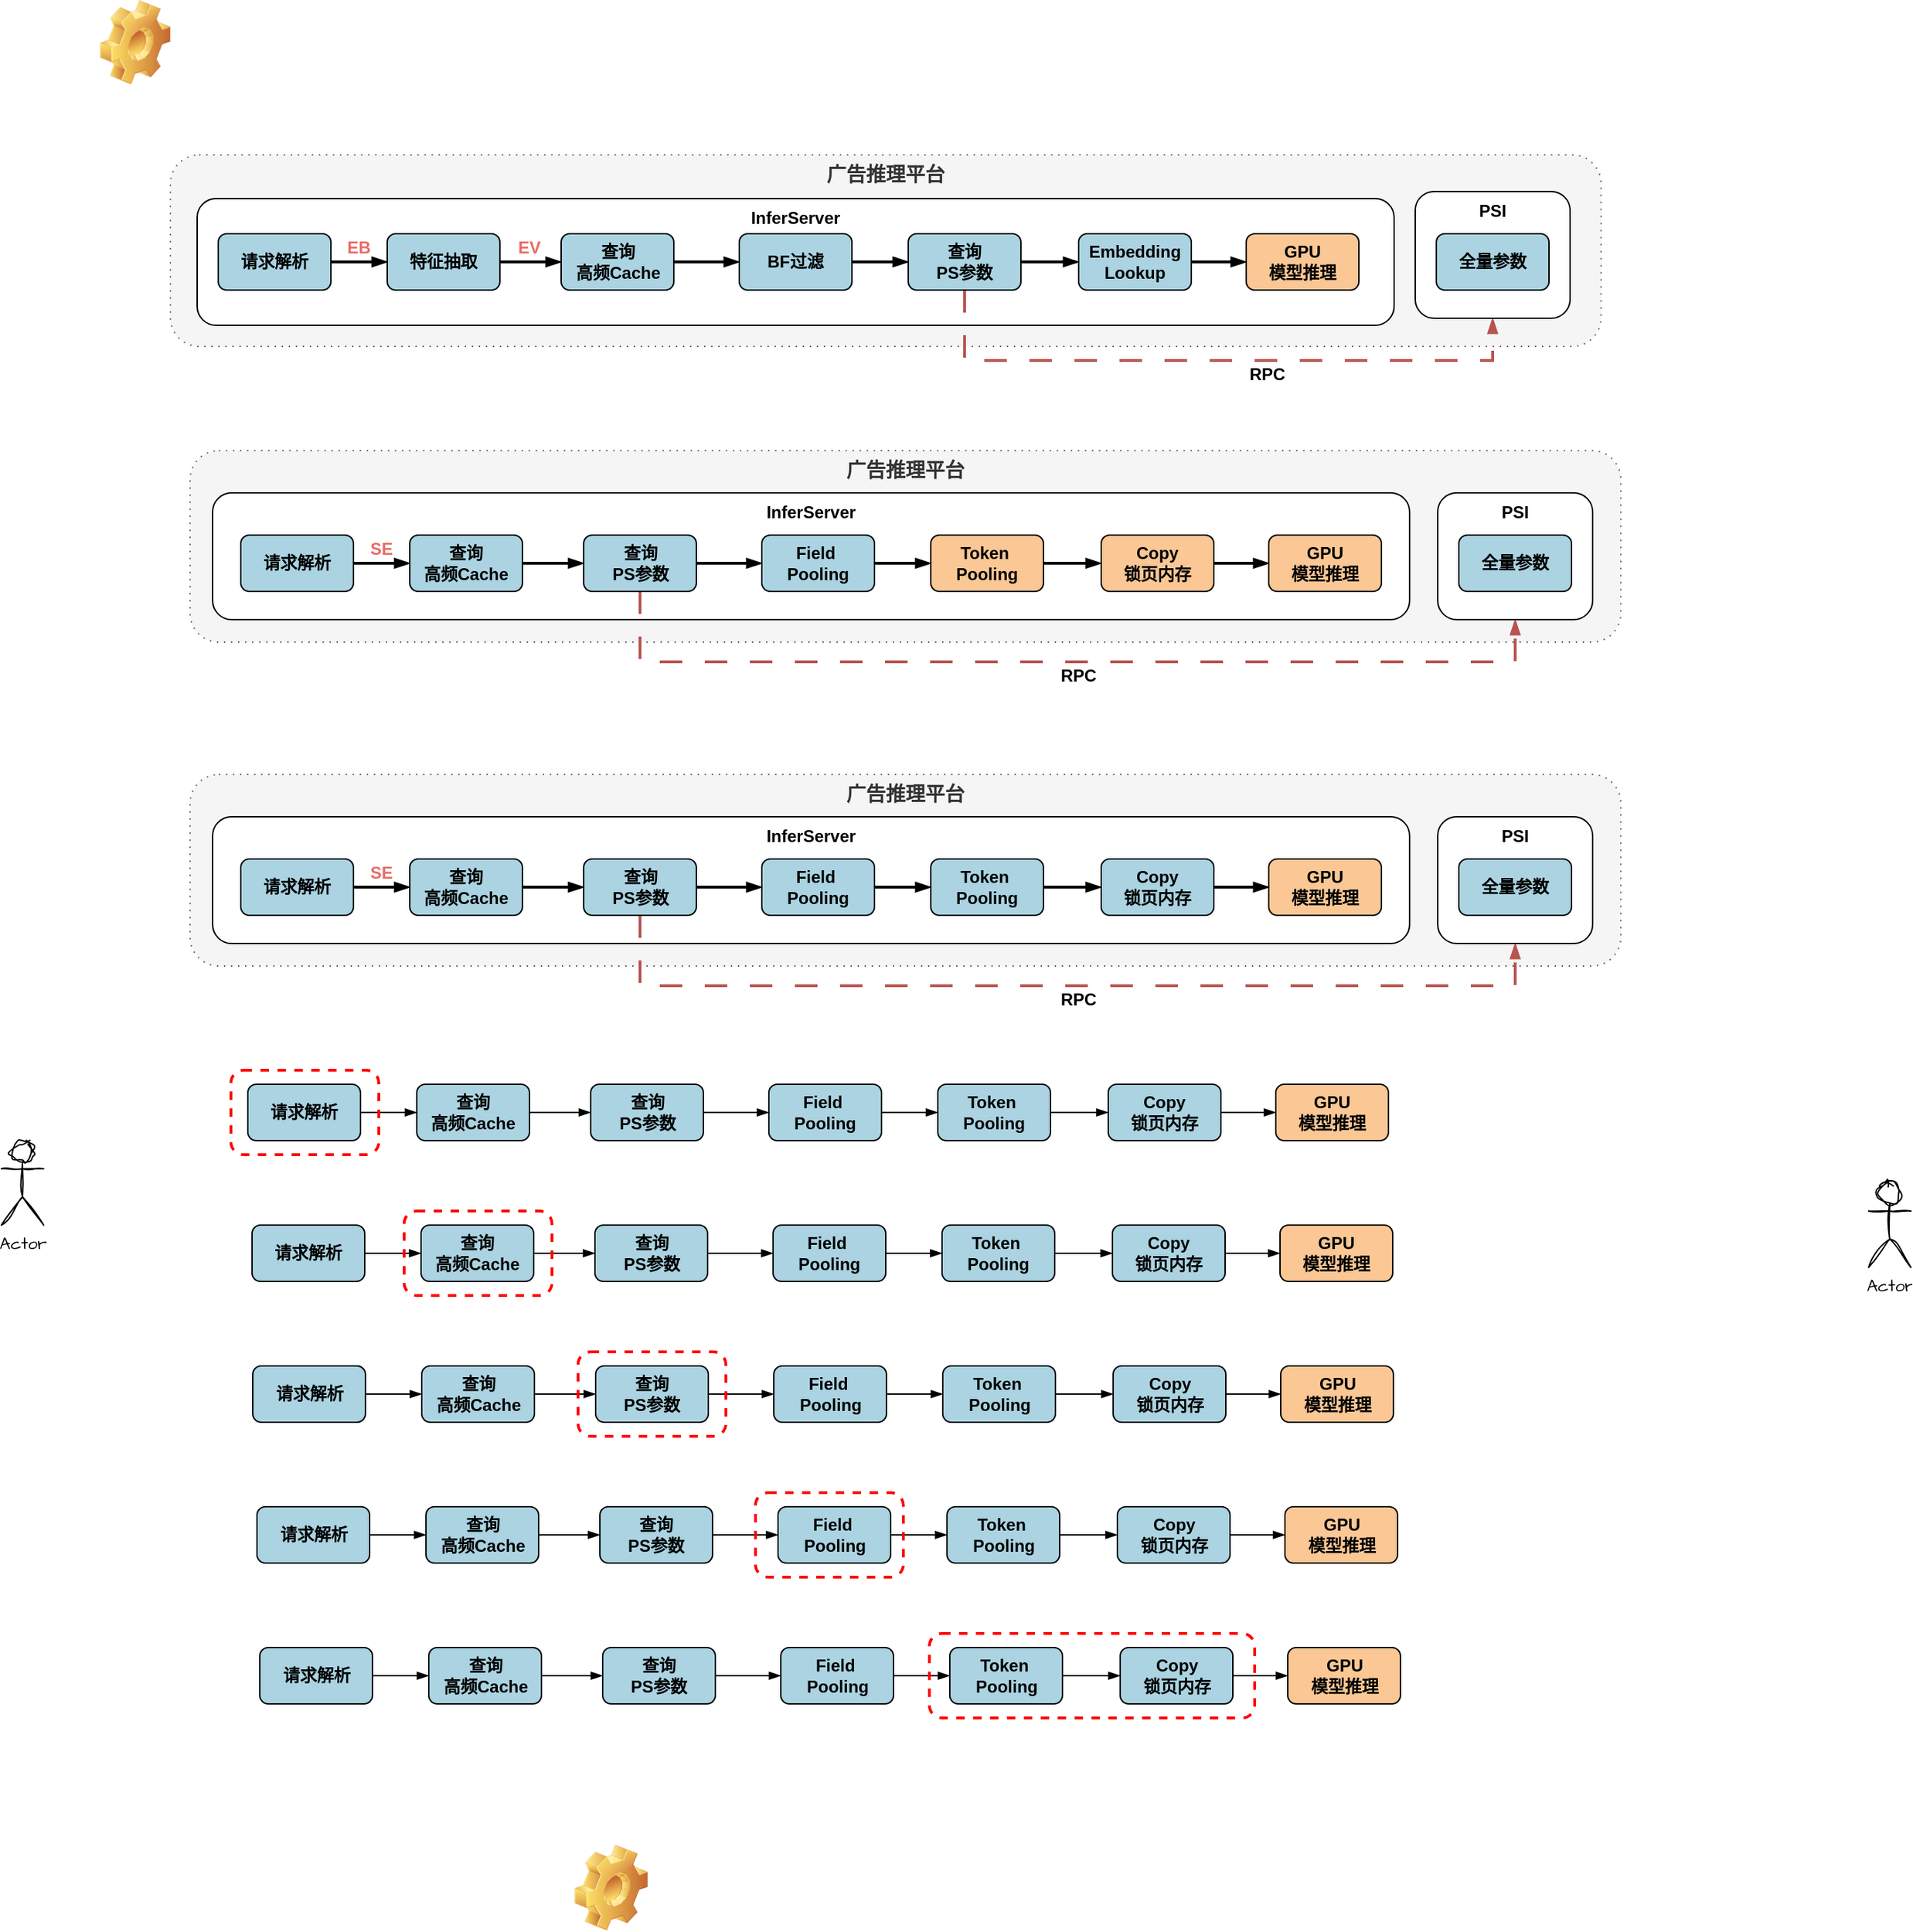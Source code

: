 <mxfile version="27.1.3">
  <diagram name="第 1 页" id="GjEhbLxv8ckOb1mPa53r">
    <mxGraphModel dx="2040" dy="1800" grid="1" gridSize="10" guides="1" tooltips="1" connect="1" arrows="1" fold="1" page="1" pageScale="1" pageWidth="827" pageHeight="1169" math="0" shadow="0">
      <root>
        <mxCell id="0" />
        <mxCell id="1" parent="0" />
        <mxCell id="kPLIuCxcIL4N2UCZBuoY-30" value="&lt;b&gt;&lt;font style=&quot;font-size: 14px;&quot;&gt;广告推理平台&lt;/font&gt;&lt;/b&gt;" style="rounded=1;whiteSpace=wrap;html=1;hachureGap=4;fontFamily=Architects Daughter;fontSource=https%3A%2F%2Ffonts.googleapis.com%2Fcss%3Ffamily%3DArchitects%2BDaughter;dashed=1;dashPattern=1 4;verticalAlign=top;fillColor=#f5f5f5;fontColor=#333333;strokeColor=#666666;" parent="1" vertex="1">
          <mxGeometry x="34" y="340" width="1016" height="136" as="geometry" />
        </mxCell>
        <mxCell id="kPLIuCxcIL4N2UCZBuoY-8" value="&lt;font face=&quot;Helvetica&quot;&gt;&lt;b style=&quot;&quot;&gt;InferServer&lt;/b&gt;&lt;/font&gt;" style="rounded=1;whiteSpace=wrap;html=1;hachureGap=4;fontFamily=Architects Daughter;fontSource=https%3A%2F%2Ffonts.googleapis.com%2Fcss%3Ffamily%3DArchitects%2BDaughter;verticalAlign=top;" parent="1" vertex="1">
          <mxGeometry x="50" y="370" width="850" height="90" as="geometry" />
        </mxCell>
        <mxCell id="kPLIuCxcIL4N2UCZBuoY-9" style="edgeStyle=orthogonalEdgeStyle;rounded=0;hachureGap=4;orthogonalLoop=1;jettySize=auto;html=1;exitX=1;exitY=0.5;exitDx=0;exitDy=0;fontFamily=Architects Daughter;fontSource=https%3A%2F%2Ffonts.googleapis.com%2Fcss%3Ffamily%3DArchitects%2BDaughter;endArrow=blockThin;endFill=1;strokeWidth=2;" parent="1" source="kPLIuCxcIL4N2UCZBuoY-1" target="kPLIuCxcIL4N2UCZBuoY-2" edge="1">
          <mxGeometry relative="1" as="geometry">
            <Array as="points">
              <mxPoint x="170" y="420" />
              <mxPoint x="170" y="420" />
            </Array>
          </mxGeometry>
        </mxCell>
        <mxCell id="kPLIuCxcIL4N2UCZBuoY-1" value="请求解析" style="rounded=1;whiteSpace=wrap;html=1;hachureGap=4;fontFamily=Helvetica;fontStyle=1;fillColor=#ABD3E1;" parent="1" vertex="1">
          <mxGeometry x="70" y="400" width="80" height="40" as="geometry" />
        </mxCell>
        <mxCell id="kPLIuCxcIL4N2UCZBuoY-10" style="edgeStyle=orthogonalEdgeStyle;rounded=0;hachureGap=4;orthogonalLoop=1;jettySize=auto;html=1;exitX=1;exitY=0.5;exitDx=0;exitDy=0;entryX=0;entryY=0.5;entryDx=0;entryDy=0;fontFamily=Architects Daughter;fontSource=https%3A%2F%2Ffonts.googleapis.com%2Fcss%3Ffamily%3DArchitects%2BDaughter;endArrow=blockThin;endFill=1;strokeWidth=2;" parent="1" source="kPLIuCxcIL4N2UCZBuoY-2" target="kPLIuCxcIL4N2UCZBuoY-3" edge="1">
          <mxGeometry relative="1" as="geometry" />
        </mxCell>
        <mxCell id="kPLIuCxcIL4N2UCZBuoY-2" value="查询&lt;div&gt;高频Cache&lt;/div&gt;" style="rounded=1;whiteSpace=wrap;html=1;hachureGap=4;fontFamily=Helvetica;fontStyle=1;fillColor=#ABD3E1;" parent="1" vertex="1">
          <mxGeometry x="190" y="400" width="80" height="40" as="geometry" />
        </mxCell>
        <mxCell id="kPLIuCxcIL4N2UCZBuoY-11" style="edgeStyle=orthogonalEdgeStyle;rounded=0;hachureGap=4;orthogonalLoop=1;jettySize=auto;html=1;exitX=1;exitY=0.5;exitDx=0;exitDy=0;fontFamily=Architects Daughter;fontSource=https%3A%2F%2Ffonts.googleapis.com%2Fcss%3Ffamily%3DArchitects%2BDaughter;endArrow=blockThin;endFill=1;strokeWidth=2;" parent="1" source="kPLIuCxcIL4N2UCZBuoY-3" target="kPLIuCxcIL4N2UCZBuoY-4" edge="1">
          <mxGeometry relative="1" as="geometry" />
        </mxCell>
        <mxCell id="kPLIuCxcIL4N2UCZBuoY-34" style="edgeStyle=orthogonalEdgeStyle;rounded=0;hachureGap=4;orthogonalLoop=1;jettySize=auto;html=1;exitX=0.5;exitY=1;exitDx=0;exitDy=0;entryX=0.5;entryY=1;entryDx=0;entryDy=0;fontFamily=Architects Daughter;fontSource=https%3A%2F%2Ffonts.googleapis.com%2Fcss%3Ffamily%3DArchitects%2BDaughter;endArrow=blockThin;endFill=1;strokeWidth=2;dashed=1;dashPattern=8 8;fillColor=#f8cecc;strokeColor=#b85450;" parent="1" source="kPLIuCxcIL4N2UCZBuoY-3" target="kPLIuCxcIL4N2UCZBuoY-29" edge="1">
          <mxGeometry relative="1" as="geometry">
            <Array as="points">
              <mxPoint x="354" y="490" />
              <mxPoint x="975" y="490" />
            </Array>
          </mxGeometry>
        </mxCell>
        <mxCell id="kPLIuCxcIL4N2UCZBuoY-3" value="查询&lt;div&gt;PS&lt;span style=&quot;background-color: transparent; color: light-dark(rgb(0, 0, 0), rgb(255, 255, 255));&quot;&gt;参数&lt;/span&gt;&lt;/div&gt;" style="rounded=1;whiteSpace=wrap;html=1;hachureGap=4;fontFamily=Helvetica;fontStyle=1;fillColor=#ABD3E1;" parent="1" vertex="1">
          <mxGeometry x="313.5" y="400" width="80" height="40" as="geometry" />
        </mxCell>
        <mxCell id="kPLIuCxcIL4N2UCZBuoY-12" style="edgeStyle=orthogonalEdgeStyle;rounded=0;hachureGap=4;orthogonalLoop=1;jettySize=auto;html=1;exitX=1;exitY=0.5;exitDx=0;exitDy=0;entryX=0;entryY=0.5;entryDx=0;entryDy=0;fontFamily=Architects Daughter;fontSource=https%3A%2F%2Ffonts.googleapis.com%2Fcss%3Ffamily%3DArchitects%2BDaughter;endArrow=blockThin;endFill=1;strokeWidth=2;" parent="1" source="kPLIuCxcIL4N2UCZBuoY-4" target="kPLIuCxcIL4N2UCZBuoY-5" edge="1">
          <mxGeometry relative="1" as="geometry" />
        </mxCell>
        <mxCell id="kPLIuCxcIL4N2UCZBuoY-4" value="Field&amp;nbsp;&lt;div&gt;Pooling&lt;/div&gt;" style="rounded=1;whiteSpace=wrap;html=1;hachureGap=4;fontFamily=Helvetica;fontStyle=1;fillColor=#ABD3E1;" parent="1" vertex="1">
          <mxGeometry x="440" y="400" width="80" height="40" as="geometry" />
        </mxCell>
        <mxCell id="kPLIuCxcIL4N2UCZBuoY-13" style="edgeStyle=orthogonalEdgeStyle;rounded=0;hachureGap=4;orthogonalLoop=1;jettySize=auto;html=1;exitX=1;exitY=0.5;exitDx=0;exitDy=0;entryX=0;entryY=0.5;entryDx=0;entryDy=0;fontFamily=Architects Daughter;fontSource=https%3A%2F%2Ffonts.googleapis.com%2Fcss%3Ffamily%3DArchitects%2BDaughter;endArrow=blockThin;endFill=1;strokeWidth=2;" parent="1" source="kPLIuCxcIL4N2UCZBuoY-5" target="kPLIuCxcIL4N2UCZBuoY-6" edge="1">
          <mxGeometry relative="1" as="geometry" />
        </mxCell>
        <mxCell id="kPLIuCxcIL4N2UCZBuoY-5" value="Token&amp;nbsp;&lt;div&gt;Pooling&lt;/div&gt;" style="rounded=1;whiteSpace=wrap;html=1;hachureGap=4;fontFamily=Helvetica;fontStyle=1;fillColor=#ABD3E1;" parent="1" vertex="1">
          <mxGeometry x="560" y="400" width="80" height="40" as="geometry" />
        </mxCell>
        <mxCell id="kPLIuCxcIL4N2UCZBuoY-14" style="edgeStyle=orthogonalEdgeStyle;rounded=0;hachureGap=4;orthogonalLoop=1;jettySize=auto;html=1;exitX=1;exitY=0.5;exitDx=0;exitDy=0;entryX=0;entryY=0.5;entryDx=0;entryDy=0;fontFamily=Architects Daughter;fontSource=https%3A%2F%2Ffonts.googleapis.com%2Fcss%3Ffamily%3DArchitects%2BDaughter;endArrow=blockThin;endFill=1;strokeWidth=2;" parent="1" source="kPLIuCxcIL4N2UCZBuoY-6" target="kPLIuCxcIL4N2UCZBuoY-7" edge="1">
          <mxGeometry relative="1" as="geometry" />
        </mxCell>
        <mxCell id="kPLIuCxcIL4N2UCZBuoY-6" value="Copy&lt;div&gt;锁页内存&lt;/div&gt;" style="rounded=1;whiteSpace=wrap;html=1;hachureGap=4;fontFamily=Helvetica;fontStyle=1;fillColor=#ABD3E1;" parent="1" vertex="1">
          <mxGeometry x="681" y="400" width="80" height="40" as="geometry" />
        </mxCell>
        <mxCell id="kPLIuCxcIL4N2UCZBuoY-7" value="GPU&lt;div&gt;模型推理&lt;/div&gt;" style="rounded=1;whiteSpace=wrap;html=1;hachureGap=4;fontFamily=Helvetica;fontStyle=1;fillColor=#FAC795;" parent="1" vertex="1">
          <mxGeometry x="800" y="400" width="80" height="40" as="geometry" />
        </mxCell>
        <mxCell id="kPLIuCxcIL4N2UCZBuoY-16" style="edgeStyle=orthogonalEdgeStyle;rounded=0;hachureGap=4;orthogonalLoop=1;jettySize=auto;html=1;exitX=1;exitY=0.5;exitDx=0;exitDy=0;fontFamily=Architects Daughter;fontSource=https%3A%2F%2Ffonts.googleapis.com%2Fcss%3Ffamily%3DArchitects%2BDaughter;endArrow=blockThin;endFill=1;" parent="1" source="kPLIuCxcIL4N2UCZBuoY-17" target="kPLIuCxcIL4N2UCZBuoY-19" edge="1">
          <mxGeometry relative="1" as="geometry">
            <Array as="points">
              <mxPoint x="175" y="580" />
              <mxPoint x="175" y="580" />
            </Array>
          </mxGeometry>
        </mxCell>
        <mxCell id="kPLIuCxcIL4N2UCZBuoY-17" value="请求解析" style="rounded=1;whiteSpace=wrap;html=1;hachureGap=4;fontFamily=Helvetica;fontStyle=1;fillColor=#ABD3E1;" parent="1" vertex="1">
          <mxGeometry x="75" y="560" width="80" height="40" as="geometry" />
        </mxCell>
        <mxCell id="kPLIuCxcIL4N2UCZBuoY-18" style="edgeStyle=orthogonalEdgeStyle;rounded=0;hachureGap=4;orthogonalLoop=1;jettySize=auto;html=1;exitX=1;exitY=0.5;exitDx=0;exitDy=0;entryX=0;entryY=0.5;entryDx=0;entryDy=0;fontFamily=Architects Daughter;fontSource=https%3A%2F%2Ffonts.googleapis.com%2Fcss%3Ffamily%3DArchitects%2BDaughter;endArrow=blockThin;endFill=1;" parent="1" source="kPLIuCxcIL4N2UCZBuoY-19" target="kPLIuCxcIL4N2UCZBuoY-21" edge="1">
          <mxGeometry relative="1" as="geometry" />
        </mxCell>
        <mxCell id="kPLIuCxcIL4N2UCZBuoY-19" value="查询&lt;div&gt;高频Cache&lt;/div&gt;" style="rounded=1;whiteSpace=wrap;html=1;hachureGap=4;fontFamily=Helvetica;fontStyle=1;fillColor=#ABD3E1;" parent="1" vertex="1">
          <mxGeometry x="195" y="560" width="80" height="40" as="geometry" />
        </mxCell>
        <mxCell id="kPLIuCxcIL4N2UCZBuoY-20" style="edgeStyle=orthogonalEdgeStyle;rounded=0;hachureGap=4;orthogonalLoop=1;jettySize=auto;html=1;exitX=1;exitY=0.5;exitDx=0;exitDy=0;fontFamily=Architects Daughter;fontSource=https%3A%2F%2Ffonts.googleapis.com%2Fcss%3Ffamily%3DArchitects%2BDaughter;endArrow=blockThin;endFill=1;" parent="1" source="kPLIuCxcIL4N2UCZBuoY-21" target="kPLIuCxcIL4N2UCZBuoY-23" edge="1">
          <mxGeometry relative="1" as="geometry" />
        </mxCell>
        <mxCell id="kPLIuCxcIL4N2UCZBuoY-21" value="查询&lt;div&gt;PS&lt;span style=&quot;background-color: transparent; color: light-dark(rgb(0, 0, 0), rgb(255, 255, 255));&quot;&gt;参数&lt;/span&gt;&lt;/div&gt;" style="rounded=1;whiteSpace=wrap;html=1;hachureGap=4;fontFamily=Helvetica;fontStyle=1;fillColor=#ABD3E1;" parent="1" vertex="1">
          <mxGeometry x="318.5" y="560" width="80" height="40" as="geometry" />
        </mxCell>
        <mxCell id="kPLIuCxcIL4N2UCZBuoY-22" style="edgeStyle=orthogonalEdgeStyle;rounded=0;hachureGap=4;orthogonalLoop=1;jettySize=auto;html=1;exitX=1;exitY=0.5;exitDx=0;exitDy=0;entryX=0;entryY=0.5;entryDx=0;entryDy=0;fontFamily=Architects Daughter;fontSource=https%3A%2F%2Ffonts.googleapis.com%2Fcss%3Ffamily%3DArchitects%2BDaughter;endArrow=blockThin;endFill=1;" parent="1" source="kPLIuCxcIL4N2UCZBuoY-23" target="kPLIuCxcIL4N2UCZBuoY-25" edge="1">
          <mxGeometry relative="1" as="geometry" />
        </mxCell>
        <mxCell id="kPLIuCxcIL4N2UCZBuoY-23" value="Field&amp;nbsp;&lt;div&gt;Pooling&lt;/div&gt;" style="rounded=1;whiteSpace=wrap;html=1;hachureGap=4;fontFamily=Helvetica;fontStyle=1;fillColor=#ABD3E1;" parent="1" vertex="1">
          <mxGeometry x="445" y="560" width="80" height="40" as="geometry" />
        </mxCell>
        <mxCell id="kPLIuCxcIL4N2UCZBuoY-24" style="edgeStyle=orthogonalEdgeStyle;rounded=0;hachureGap=4;orthogonalLoop=1;jettySize=auto;html=1;exitX=1;exitY=0.5;exitDx=0;exitDy=0;entryX=0;entryY=0.5;entryDx=0;entryDy=0;fontFamily=Architects Daughter;fontSource=https%3A%2F%2Ffonts.googleapis.com%2Fcss%3Ffamily%3DArchitects%2BDaughter;endArrow=blockThin;endFill=1;" parent="1" source="kPLIuCxcIL4N2UCZBuoY-25" target="kPLIuCxcIL4N2UCZBuoY-27" edge="1">
          <mxGeometry relative="1" as="geometry" />
        </mxCell>
        <mxCell id="kPLIuCxcIL4N2UCZBuoY-25" value="Token&amp;nbsp;&lt;div&gt;Pooling&lt;/div&gt;" style="rounded=1;whiteSpace=wrap;html=1;hachureGap=4;fontFamily=Helvetica;fontStyle=1;fillColor=#ABD3E1;" parent="1" vertex="1">
          <mxGeometry x="565" y="560" width="80" height="40" as="geometry" />
        </mxCell>
        <mxCell id="kPLIuCxcIL4N2UCZBuoY-26" style="edgeStyle=orthogonalEdgeStyle;rounded=0;hachureGap=4;orthogonalLoop=1;jettySize=auto;html=1;exitX=1;exitY=0.5;exitDx=0;exitDy=0;entryX=0;entryY=0.5;entryDx=0;entryDy=0;fontFamily=Architects Daughter;fontSource=https%3A%2F%2Ffonts.googleapis.com%2Fcss%3Ffamily%3DArchitects%2BDaughter;endArrow=blockThin;endFill=1;" parent="1" source="kPLIuCxcIL4N2UCZBuoY-27" target="kPLIuCxcIL4N2UCZBuoY-28" edge="1">
          <mxGeometry relative="1" as="geometry" />
        </mxCell>
        <mxCell id="kPLIuCxcIL4N2UCZBuoY-27" value="Copy&lt;div&gt;锁页内存&lt;/div&gt;" style="rounded=1;whiteSpace=wrap;html=1;hachureGap=4;fontFamily=Helvetica;fontStyle=1;fillColor=#ABD3E1;" parent="1" vertex="1">
          <mxGeometry x="686" y="560" width="80" height="40" as="geometry" />
        </mxCell>
        <mxCell id="kPLIuCxcIL4N2UCZBuoY-28" value="GPU&lt;div&gt;模型推理&lt;/div&gt;" style="rounded=1;whiteSpace=wrap;html=1;hachureGap=4;fontFamily=Helvetica;fontStyle=1;fillColor=#FAC795;" parent="1" vertex="1">
          <mxGeometry x="805" y="560" width="80" height="40" as="geometry" />
        </mxCell>
        <mxCell id="kPLIuCxcIL4N2UCZBuoY-29" value="&lt;font face=&quot;Helvetica&quot;&gt;&lt;b style=&quot;&quot;&gt;PSI&lt;/b&gt;&lt;/font&gt;" style="rounded=1;whiteSpace=wrap;html=1;hachureGap=4;fontFamily=Architects Daughter;fontSource=https%3A%2F%2Ffonts.googleapis.com%2Fcss%3Ffamily%3DArchitects%2BDaughter;verticalAlign=top;" parent="1" vertex="1">
          <mxGeometry x="920" y="370" width="110" height="90" as="geometry" />
        </mxCell>
        <mxCell id="kPLIuCxcIL4N2UCZBuoY-33" value="全量参数" style="rounded=1;whiteSpace=wrap;html=1;hachureGap=4;fontFamily=Helvetica;fontStyle=1;fillColor=#ABD3E1;" parent="1" vertex="1">
          <mxGeometry x="935" y="400" width="80" height="40" as="geometry" />
        </mxCell>
        <mxCell id="kPLIuCxcIL4N2UCZBuoY-35" value="RPC" style="text;html=1;align=center;verticalAlign=middle;whiteSpace=wrap;rounded=0;fontFamily=Helvetica;fontStyle=1" parent="1" vertex="1">
          <mxGeometry x="640" y="490" width="50" height="20" as="geometry" />
        </mxCell>
        <mxCell id="kPLIuCxcIL4N2UCZBuoY-36" style="edgeStyle=orthogonalEdgeStyle;rounded=0;hachureGap=4;orthogonalLoop=1;jettySize=auto;html=1;exitX=1;exitY=0.5;exitDx=0;exitDy=0;fontFamily=Architects Daughter;fontSource=https%3A%2F%2Ffonts.googleapis.com%2Fcss%3Ffamily%3DArchitects%2BDaughter;endArrow=blockThin;endFill=1;" parent="1" source="kPLIuCxcIL4N2UCZBuoY-37" target="kPLIuCxcIL4N2UCZBuoY-39" edge="1">
          <mxGeometry relative="1" as="geometry">
            <Array as="points">
              <mxPoint x="178" y="680" />
              <mxPoint x="178" y="680" />
            </Array>
          </mxGeometry>
        </mxCell>
        <mxCell id="kPLIuCxcIL4N2UCZBuoY-37" value="请求解析" style="rounded=1;whiteSpace=wrap;html=1;hachureGap=4;fontFamily=Helvetica;fontStyle=1;fillColor=#ABD3E1;" parent="1" vertex="1">
          <mxGeometry x="78" y="660" width="80" height="40" as="geometry" />
        </mxCell>
        <mxCell id="kPLIuCxcIL4N2UCZBuoY-38" style="edgeStyle=orthogonalEdgeStyle;rounded=0;hachureGap=4;orthogonalLoop=1;jettySize=auto;html=1;exitX=1;exitY=0.5;exitDx=0;exitDy=0;entryX=0;entryY=0.5;entryDx=0;entryDy=0;fontFamily=Architects Daughter;fontSource=https%3A%2F%2Ffonts.googleapis.com%2Fcss%3Ffamily%3DArchitects%2BDaughter;endArrow=blockThin;endFill=1;" parent="1" source="kPLIuCxcIL4N2UCZBuoY-39" target="kPLIuCxcIL4N2UCZBuoY-41" edge="1">
          <mxGeometry relative="1" as="geometry" />
        </mxCell>
        <mxCell id="kPLIuCxcIL4N2UCZBuoY-39" value="查询&lt;div&gt;高频Cache&lt;/div&gt;" style="rounded=1;whiteSpace=wrap;html=1;hachureGap=4;fontFamily=Helvetica;fontStyle=1;fillColor=#ABD3E1;" parent="1" vertex="1">
          <mxGeometry x="198" y="660" width="80" height="40" as="geometry" />
        </mxCell>
        <mxCell id="kPLIuCxcIL4N2UCZBuoY-40" style="edgeStyle=orthogonalEdgeStyle;rounded=0;hachureGap=4;orthogonalLoop=1;jettySize=auto;html=1;exitX=1;exitY=0.5;exitDx=0;exitDy=0;fontFamily=Architects Daughter;fontSource=https%3A%2F%2Ffonts.googleapis.com%2Fcss%3Ffamily%3DArchitects%2BDaughter;endArrow=blockThin;endFill=1;" parent="1" source="kPLIuCxcIL4N2UCZBuoY-41" target="kPLIuCxcIL4N2UCZBuoY-43" edge="1">
          <mxGeometry relative="1" as="geometry" />
        </mxCell>
        <mxCell id="kPLIuCxcIL4N2UCZBuoY-41" value="查询&lt;div&gt;PS&lt;span style=&quot;background-color: transparent; color: light-dark(rgb(0, 0, 0), rgb(255, 255, 255));&quot;&gt;参数&lt;/span&gt;&lt;/div&gt;" style="rounded=1;whiteSpace=wrap;html=1;hachureGap=4;fontFamily=Helvetica;fontStyle=1;fillColor=#ABD3E1;" parent="1" vertex="1">
          <mxGeometry x="321.5" y="660" width="80" height="40" as="geometry" />
        </mxCell>
        <mxCell id="kPLIuCxcIL4N2UCZBuoY-42" style="edgeStyle=orthogonalEdgeStyle;rounded=0;hachureGap=4;orthogonalLoop=1;jettySize=auto;html=1;exitX=1;exitY=0.5;exitDx=0;exitDy=0;entryX=0;entryY=0.5;entryDx=0;entryDy=0;fontFamily=Architects Daughter;fontSource=https%3A%2F%2Ffonts.googleapis.com%2Fcss%3Ffamily%3DArchitects%2BDaughter;endArrow=blockThin;endFill=1;" parent="1" source="kPLIuCxcIL4N2UCZBuoY-43" target="kPLIuCxcIL4N2UCZBuoY-45" edge="1">
          <mxGeometry relative="1" as="geometry" />
        </mxCell>
        <mxCell id="kPLIuCxcIL4N2UCZBuoY-43" value="Field&amp;nbsp;&lt;div&gt;Pooling&lt;/div&gt;" style="rounded=1;whiteSpace=wrap;html=1;hachureGap=4;fontFamily=Helvetica;fontStyle=1;fillColor=#ABD3E1;" parent="1" vertex="1">
          <mxGeometry x="448" y="660" width="80" height="40" as="geometry" />
        </mxCell>
        <mxCell id="kPLIuCxcIL4N2UCZBuoY-44" style="edgeStyle=orthogonalEdgeStyle;rounded=0;hachureGap=4;orthogonalLoop=1;jettySize=auto;html=1;exitX=1;exitY=0.5;exitDx=0;exitDy=0;entryX=0;entryY=0.5;entryDx=0;entryDy=0;fontFamily=Architects Daughter;fontSource=https%3A%2F%2Ffonts.googleapis.com%2Fcss%3Ffamily%3DArchitects%2BDaughter;endArrow=blockThin;endFill=1;" parent="1" source="kPLIuCxcIL4N2UCZBuoY-45" target="kPLIuCxcIL4N2UCZBuoY-47" edge="1">
          <mxGeometry relative="1" as="geometry" />
        </mxCell>
        <mxCell id="kPLIuCxcIL4N2UCZBuoY-45" value="Token&amp;nbsp;&lt;div&gt;Pooling&lt;/div&gt;" style="rounded=1;whiteSpace=wrap;html=1;hachureGap=4;fontFamily=Helvetica;fontStyle=1;fillColor=#ABD3E1;" parent="1" vertex="1">
          <mxGeometry x="568" y="660" width="80" height="40" as="geometry" />
        </mxCell>
        <mxCell id="kPLIuCxcIL4N2UCZBuoY-46" style="edgeStyle=orthogonalEdgeStyle;rounded=0;hachureGap=4;orthogonalLoop=1;jettySize=auto;html=1;exitX=1;exitY=0.5;exitDx=0;exitDy=0;entryX=0;entryY=0.5;entryDx=0;entryDy=0;fontFamily=Architects Daughter;fontSource=https%3A%2F%2Ffonts.googleapis.com%2Fcss%3Ffamily%3DArchitects%2BDaughter;endArrow=blockThin;endFill=1;" parent="1" source="kPLIuCxcIL4N2UCZBuoY-47" target="kPLIuCxcIL4N2UCZBuoY-48" edge="1">
          <mxGeometry relative="1" as="geometry" />
        </mxCell>
        <mxCell id="kPLIuCxcIL4N2UCZBuoY-47" value="Copy&lt;div&gt;锁页内存&lt;/div&gt;" style="rounded=1;whiteSpace=wrap;html=1;hachureGap=4;fontFamily=Helvetica;fontStyle=1;fillColor=#ABD3E1;" parent="1" vertex="1">
          <mxGeometry x="689" y="660" width="80" height="40" as="geometry" />
        </mxCell>
        <mxCell id="kPLIuCxcIL4N2UCZBuoY-48" value="GPU&lt;div&gt;模型推理&lt;/div&gt;" style="rounded=1;whiteSpace=wrap;html=1;hachureGap=4;fontFamily=Helvetica;fontStyle=1;fillColor=#FAC795;" parent="1" vertex="1">
          <mxGeometry x="808" y="660" width="80" height="40" as="geometry" />
        </mxCell>
        <mxCell id="kPLIuCxcIL4N2UCZBuoY-49" style="edgeStyle=orthogonalEdgeStyle;rounded=0;hachureGap=4;orthogonalLoop=1;jettySize=auto;html=1;exitX=1;exitY=0.5;exitDx=0;exitDy=0;fontFamily=Architects Daughter;fontSource=https%3A%2F%2Ffonts.googleapis.com%2Fcss%3Ffamily%3DArchitects%2BDaughter;endArrow=blockThin;endFill=1;" parent="1" source="kPLIuCxcIL4N2UCZBuoY-50" target="kPLIuCxcIL4N2UCZBuoY-52" edge="1">
          <mxGeometry relative="1" as="geometry">
            <Array as="points">
              <mxPoint x="178.5" y="780" />
              <mxPoint x="178.5" y="780" />
            </Array>
          </mxGeometry>
        </mxCell>
        <mxCell id="kPLIuCxcIL4N2UCZBuoY-50" value="请求解析" style="rounded=1;whiteSpace=wrap;html=1;hachureGap=4;fontFamily=Helvetica;fontStyle=1;fillColor=#ABD3E1;" parent="1" vertex="1">
          <mxGeometry x="78.5" y="760" width="80" height="40" as="geometry" />
        </mxCell>
        <mxCell id="kPLIuCxcIL4N2UCZBuoY-51" style="edgeStyle=orthogonalEdgeStyle;rounded=0;hachureGap=4;orthogonalLoop=1;jettySize=auto;html=1;exitX=1;exitY=0.5;exitDx=0;exitDy=0;entryX=0;entryY=0.5;entryDx=0;entryDy=0;fontFamily=Architects Daughter;fontSource=https%3A%2F%2Ffonts.googleapis.com%2Fcss%3Ffamily%3DArchitects%2BDaughter;endArrow=blockThin;endFill=1;" parent="1" source="kPLIuCxcIL4N2UCZBuoY-52" target="kPLIuCxcIL4N2UCZBuoY-54" edge="1">
          <mxGeometry relative="1" as="geometry" />
        </mxCell>
        <mxCell id="kPLIuCxcIL4N2UCZBuoY-52" value="查询&lt;div&gt;高频Cache&lt;/div&gt;" style="rounded=1;whiteSpace=wrap;html=1;hachureGap=4;fontFamily=Helvetica;fontStyle=1;fillColor=#ABD3E1;" parent="1" vertex="1">
          <mxGeometry x="198.5" y="760" width="80" height="40" as="geometry" />
        </mxCell>
        <mxCell id="kPLIuCxcIL4N2UCZBuoY-53" style="edgeStyle=orthogonalEdgeStyle;rounded=0;hachureGap=4;orthogonalLoop=1;jettySize=auto;html=1;exitX=1;exitY=0.5;exitDx=0;exitDy=0;fontFamily=Architects Daughter;fontSource=https%3A%2F%2Ffonts.googleapis.com%2Fcss%3Ffamily%3DArchitects%2BDaughter;endArrow=blockThin;endFill=1;" parent="1" source="kPLIuCxcIL4N2UCZBuoY-54" target="kPLIuCxcIL4N2UCZBuoY-56" edge="1">
          <mxGeometry relative="1" as="geometry" />
        </mxCell>
        <mxCell id="kPLIuCxcIL4N2UCZBuoY-54" value="查询&lt;div&gt;PS&lt;span style=&quot;background-color: transparent; color: light-dark(rgb(0, 0, 0), rgb(255, 255, 255));&quot;&gt;参数&lt;/span&gt;&lt;/div&gt;" style="rounded=1;whiteSpace=wrap;html=1;hachureGap=4;fontFamily=Helvetica;fontStyle=1;fillColor=#ABD3E1;" parent="1" vertex="1">
          <mxGeometry x="322" y="760" width="80" height="40" as="geometry" />
        </mxCell>
        <mxCell id="kPLIuCxcIL4N2UCZBuoY-55" style="edgeStyle=orthogonalEdgeStyle;rounded=0;hachureGap=4;orthogonalLoop=1;jettySize=auto;html=1;exitX=1;exitY=0.5;exitDx=0;exitDy=0;entryX=0;entryY=0.5;entryDx=0;entryDy=0;fontFamily=Architects Daughter;fontSource=https%3A%2F%2Ffonts.googleapis.com%2Fcss%3Ffamily%3DArchitects%2BDaughter;endArrow=blockThin;endFill=1;" parent="1" source="kPLIuCxcIL4N2UCZBuoY-56" target="kPLIuCxcIL4N2UCZBuoY-58" edge="1">
          <mxGeometry relative="1" as="geometry" />
        </mxCell>
        <mxCell id="kPLIuCxcIL4N2UCZBuoY-56" value="Field&amp;nbsp;&lt;div&gt;Pooling&lt;/div&gt;" style="rounded=1;whiteSpace=wrap;html=1;hachureGap=4;fontFamily=Helvetica;fontStyle=1;fillColor=#ABD3E1;" parent="1" vertex="1">
          <mxGeometry x="448.5" y="760" width="80" height="40" as="geometry" />
        </mxCell>
        <mxCell id="kPLIuCxcIL4N2UCZBuoY-57" style="edgeStyle=orthogonalEdgeStyle;rounded=0;hachureGap=4;orthogonalLoop=1;jettySize=auto;html=1;exitX=1;exitY=0.5;exitDx=0;exitDy=0;entryX=0;entryY=0.5;entryDx=0;entryDy=0;fontFamily=Architects Daughter;fontSource=https%3A%2F%2Ffonts.googleapis.com%2Fcss%3Ffamily%3DArchitects%2BDaughter;endArrow=blockThin;endFill=1;" parent="1" source="kPLIuCxcIL4N2UCZBuoY-58" target="kPLIuCxcIL4N2UCZBuoY-60" edge="1">
          <mxGeometry relative="1" as="geometry" />
        </mxCell>
        <mxCell id="kPLIuCxcIL4N2UCZBuoY-58" value="Token&amp;nbsp;&lt;div&gt;Pooling&lt;/div&gt;" style="rounded=1;whiteSpace=wrap;html=1;hachureGap=4;fontFamily=Helvetica;fontStyle=1;fillColor=#ABD3E1;" parent="1" vertex="1">
          <mxGeometry x="568.5" y="760" width="80" height="40" as="geometry" />
        </mxCell>
        <mxCell id="kPLIuCxcIL4N2UCZBuoY-59" style="edgeStyle=orthogonalEdgeStyle;rounded=0;hachureGap=4;orthogonalLoop=1;jettySize=auto;html=1;exitX=1;exitY=0.5;exitDx=0;exitDy=0;entryX=0;entryY=0.5;entryDx=0;entryDy=0;fontFamily=Architects Daughter;fontSource=https%3A%2F%2Ffonts.googleapis.com%2Fcss%3Ffamily%3DArchitects%2BDaughter;endArrow=blockThin;endFill=1;" parent="1" source="kPLIuCxcIL4N2UCZBuoY-60" target="kPLIuCxcIL4N2UCZBuoY-61" edge="1">
          <mxGeometry relative="1" as="geometry" />
        </mxCell>
        <mxCell id="kPLIuCxcIL4N2UCZBuoY-60" value="Copy&lt;div&gt;锁页内存&lt;/div&gt;" style="rounded=1;whiteSpace=wrap;html=1;hachureGap=4;fontFamily=Helvetica;fontStyle=1;fillColor=#ABD3E1;" parent="1" vertex="1">
          <mxGeometry x="689.5" y="760" width="80" height="40" as="geometry" />
        </mxCell>
        <mxCell id="kPLIuCxcIL4N2UCZBuoY-61" value="GPU&lt;div&gt;模型推理&lt;/div&gt;" style="rounded=1;whiteSpace=wrap;html=1;hachureGap=4;fontFamily=Helvetica;fontStyle=1;fillColor=#FAC795;" parent="1" vertex="1">
          <mxGeometry x="808.5" y="760" width="80" height="40" as="geometry" />
        </mxCell>
        <mxCell id="kPLIuCxcIL4N2UCZBuoY-62" style="edgeStyle=orthogonalEdgeStyle;rounded=0;hachureGap=4;orthogonalLoop=1;jettySize=auto;html=1;exitX=1;exitY=0.5;exitDx=0;exitDy=0;fontFamily=Architects Daughter;fontSource=https%3A%2F%2Ffonts.googleapis.com%2Fcss%3Ffamily%3DArchitects%2BDaughter;endArrow=blockThin;endFill=1;" parent="1" source="kPLIuCxcIL4N2UCZBuoY-63" target="kPLIuCxcIL4N2UCZBuoY-65" edge="1">
          <mxGeometry relative="1" as="geometry">
            <Array as="points">
              <mxPoint x="181.5" y="880" />
              <mxPoint x="181.5" y="880" />
            </Array>
          </mxGeometry>
        </mxCell>
        <mxCell id="kPLIuCxcIL4N2UCZBuoY-63" value="请求解析" style="rounded=1;whiteSpace=wrap;html=1;hachureGap=4;fontFamily=Helvetica;fontStyle=1;fillColor=#ABD3E1;" parent="1" vertex="1">
          <mxGeometry x="81.5" y="860" width="80" height="40" as="geometry" />
        </mxCell>
        <mxCell id="kPLIuCxcIL4N2UCZBuoY-64" style="edgeStyle=orthogonalEdgeStyle;rounded=0;hachureGap=4;orthogonalLoop=1;jettySize=auto;html=1;exitX=1;exitY=0.5;exitDx=0;exitDy=0;entryX=0;entryY=0.5;entryDx=0;entryDy=0;fontFamily=Architects Daughter;fontSource=https%3A%2F%2Ffonts.googleapis.com%2Fcss%3Ffamily%3DArchitects%2BDaughter;endArrow=blockThin;endFill=1;" parent="1" source="kPLIuCxcIL4N2UCZBuoY-65" target="kPLIuCxcIL4N2UCZBuoY-67" edge="1">
          <mxGeometry relative="1" as="geometry" />
        </mxCell>
        <mxCell id="kPLIuCxcIL4N2UCZBuoY-65" value="查询&lt;div&gt;高频Cache&lt;/div&gt;" style="rounded=1;whiteSpace=wrap;html=1;hachureGap=4;fontFamily=Helvetica;fontStyle=1;fillColor=#ABD3E1;" parent="1" vertex="1">
          <mxGeometry x="201.5" y="860" width="80" height="40" as="geometry" />
        </mxCell>
        <mxCell id="kPLIuCxcIL4N2UCZBuoY-66" style="edgeStyle=orthogonalEdgeStyle;rounded=0;hachureGap=4;orthogonalLoop=1;jettySize=auto;html=1;exitX=1;exitY=0.5;exitDx=0;exitDy=0;fontFamily=Architects Daughter;fontSource=https%3A%2F%2Ffonts.googleapis.com%2Fcss%3Ffamily%3DArchitects%2BDaughter;endArrow=blockThin;endFill=1;" parent="1" source="kPLIuCxcIL4N2UCZBuoY-67" target="kPLIuCxcIL4N2UCZBuoY-69" edge="1">
          <mxGeometry relative="1" as="geometry" />
        </mxCell>
        <mxCell id="kPLIuCxcIL4N2UCZBuoY-67" value="查询&lt;div&gt;PS&lt;span style=&quot;background-color: transparent; color: light-dark(rgb(0, 0, 0), rgb(255, 255, 255));&quot;&gt;参数&lt;/span&gt;&lt;/div&gt;" style="rounded=1;whiteSpace=wrap;html=1;hachureGap=4;fontFamily=Helvetica;fontStyle=1;fillColor=#ABD3E1;" parent="1" vertex="1">
          <mxGeometry x="325" y="860" width="80" height="40" as="geometry" />
        </mxCell>
        <mxCell id="kPLIuCxcIL4N2UCZBuoY-68" style="edgeStyle=orthogonalEdgeStyle;rounded=0;hachureGap=4;orthogonalLoop=1;jettySize=auto;html=1;exitX=1;exitY=0.5;exitDx=0;exitDy=0;entryX=0;entryY=0.5;entryDx=0;entryDy=0;fontFamily=Architects Daughter;fontSource=https%3A%2F%2Ffonts.googleapis.com%2Fcss%3Ffamily%3DArchitects%2BDaughter;endArrow=blockThin;endFill=1;" parent="1" source="kPLIuCxcIL4N2UCZBuoY-69" target="kPLIuCxcIL4N2UCZBuoY-71" edge="1">
          <mxGeometry relative="1" as="geometry" />
        </mxCell>
        <mxCell id="kPLIuCxcIL4N2UCZBuoY-69" value="Field&amp;nbsp;&lt;div&gt;Pooling&lt;/div&gt;" style="rounded=1;whiteSpace=wrap;html=1;hachureGap=4;fontFamily=Helvetica;fontStyle=1;fillColor=#ABD3E1;" parent="1" vertex="1">
          <mxGeometry x="451.5" y="860" width="80" height="40" as="geometry" />
        </mxCell>
        <mxCell id="kPLIuCxcIL4N2UCZBuoY-70" style="edgeStyle=orthogonalEdgeStyle;rounded=0;hachureGap=4;orthogonalLoop=1;jettySize=auto;html=1;exitX=1;exitY=0.5;exitDx=0;exitDy=0;entryX=0;entryY=0.5;entryDx=0;entryDy=0;fontFamily=Architects Daughter;fontSource=https%3A%2F%2Ffonts.googleapis.com%2Fcss%3Ffamily%3DArchitects%2BDaughter;endArrow=blockThin;endFill=1;" parent="1" source="kPLIuCxcIL4N2UCZBuoY-71" target="kPLIuCxcIL4N2UCZBuoY-73" edge="1">
          <mxGeometry relative="1" as="geometry" />
        </mxCell>
        <mxCell id="kPLIuCxcIL4N2UCZBuoY-71" value="Token&amp;nbsp;&lt;div&gt;Pooling&lt;/div&gt;" style="rounded=1;whiteSpace=wrap;html=1;hachureGap=4;fontFamily=Helvetica;fontStyle=1;fillColor=#ABD3E1;" parent="1" vertex="1">
          <mxGeometry x="571.5" y="860" width="80" height="40" as="geometry" />
        </mxCell>
        <mxCell id="kPLIuCxcIL4N2UCZBuoY-72" style="edgeStyle=orthogonalEdgeStyle;rounded=0;hachureGap=4;orthogonalLoop=1;jettySize=auto;html=1;exitX=1;exitY=0.5;exitDx=0;exitDy=0;entryX=0;entryY=0.5;entryDx=0;entryDy=0;fontFamily=Architects Daughter;fontSource=https%3A%2F%2Ffonts.googleapis.com%2Fcss%3Ffamily%3DArchitects%2BDaughter;endArrow=blockThin;endFill=1;" parent="1" source="kPLIuCxcIL4N2UCZBuoY-73" target="kPLIuCxcIL4N2UCZBuoY-74" edge="1">
          <mxGeometry relative="1" as="geometry" />
        </mxCell>
        <mxCell id="kPLIuCxcIL4N2UCZBuoY-73" value="Copy&lt;div&gt;锁页内存&lt;/div&gt;" style="rounded=1;whiteSpace=wrap;html=1;hachureGap=4;fontFamily=Helvetica;fontStyle=1;fillColor=#ABD3E1;" parent="1" vertex="1">
          <mxGeometry x="692.5" y="860" width="80" height="40" as="geometry" />
        </mxCell>
        <mxCell id="kPLIuCxcIL4N2UCZBuoY-74" value="GPU&lt;div&gt;模型推理&lt;/div&gt;" style="rounded=1;whiteSpace=wrap;html=1;hachureGap=4;fontFamily=Helvetica;fontStyle=1;fillColor=#FAC795;" parent="1" vertex="1">
          <mxGeometry x="811.5" y="860" width="80" height="40" as="geometry" />
        </mxCell>
        <mxCell id="kPLIuCxcIL4N2UCZBuoY-75" value="" style="rounded=1;whiteSpace=wrap;html=1;hachureGap=4;fontFamily=Architects Daughter;fontSource=https%3A%2F%2Ffonts.googleapis.com%2Fcss%3Ffamily%3DArchitects%2BDaughter;dashed=1;strokeColor=#FF0000;fillColor=none;strokeWidth=2;" parent="1" vertex="1">
          <mxGeometry x="63" y="550" width="105" height="60" as="geometry" />
        </mxCell>
        <mxCell id="kPLIuCxcIL4N2UCZBuoY-76" value="" style="rounded=1;whiteSpace=wrap;html=1;hachureGap=4;fontFamily=Architects Daughter;fontSource=https%3A%2F%2Ffonts.googleapis.com%2Fcss%3Ffamily%3DArchitects%2BDaughter;dashed=1;strokeColor=#FF0000;fillColor=none;strokeWidth=2;" parent="1" vertex="1">
          <mxGeometry x="186" y="650" width="105" height="60" as="geometry" />
        </mxCell>
        <mxCell id="kPLIuCxcIL4N2UCZBuoY-77" value="" style="rounded=1;whiteSpace=wrap;html=1;hachureGap=4;fontFamily=Architects Daughter;fontSource=https%3A%2F%2Ffonts.googleapis.com%2Fcss%3Ffamily%3DArchitects%2BDaughter;dashed=1;strokeColor=#FF0000;fillColor=none;strokeWidth=2;" parent="1" vertex="1">
          <mxGeometry x="309.5" y="750" width="105" height="60" as="geometry" />
        </mxCell>
        <mxCell id="kPLIuCxcIL4N2UCZBuoY-78" value="" style="rounded=1;whiteSpace=wrap;html=1;hachureGap=4;fontFamily=Architects Daughter;fontSource=https%3A%2F%2Ffonts.googleapis.com%2Fcss%3Ffamily%3DArchitects%2BDaughter;dashed=1;strokeColor=#FF0000;fillColor=none;strokeWidth=2;" parent="1" vertex="1">
          <mxGeometry x="435.5" y="850" width="105" height="60" as="geometry" />
        </mxCell>
        <mxCell id="kPLIuCxcIL4N2UCZBuoY-79" style="edgeStyle=orthogonalEdgeStyle;rounded=0;hachureGap=4;orthogonalLoop=1;jettySize=auto;html=1;exitX=1;exitY=0.5;exitDx=0;exitDy=0;fontFamily=Architects Daughter;fontSource=https%3A%2F%2Ffonts.googleapis.com%2Fcss%3Ffamily%3DArchitects%2BDaughter;endArrow=blockThin;endFill=1;" parent="1" source="kPLIuCxcIL4N2UCZBuoY-80" target="kPLIuCxcIL4N2UCZBuoY-82" edge="1">
          <mxGeometry relative="1" as="geometry">
            <Array as="points">
              <mxPoint x="183.5" y="980" />
              <mxPoint x="183.5" y="980" />
            </Array>
          </mxGeometry>
        </mxCell>
        <mxCell id="kPLIuCxcIL4N2UCZBuoY-80" value="请求解析" style="rounded=1;whiteSpace=wrap;html=1;hachureGap=4;fontFamily=Helvetica;fontStyle=1;fillColor=#ABD3E1;" parent="1" vertex="1">
          <mxGeometry x="83.5" y="960" width="80" height="40" as="geometry" />
        </mxCell>
        <mxCell id="kPLIuCxcIL4N2UCZBuoY-81" style="edgeStyle=orthogonalEdgeStyle;rounded=0;hachureGap=4;orthogonalLoop=1;jettySize=auto;html=1;exitX=1;exitY=0.5;exitDx=0;exitDy=0;entryX=0;entryY=0.5;entryDx=0;entryDy=0;fontFamily=Architects Daughter;fontSource=https%3A%2F%2Ffonts.googleapis.com%2Fcss%3Ffamily%3DArchitects%2BDaughter;endArrow=blockThin;endFill=1;" parent="1" source="kPLIuCxcIL4N2UCZBuoY-82" target="kPLIuCxcIL4N2UCZBuoY-84" edge="1">
          <mxGeometry relative="1" as="geometry" />
        </mxCell>
        <mxCell id="kPLIuCxcIL4N2UCZBuoY-82" value="查询&lt;div&gt;高频Cache&lt;/div&gt;" style="rounded=1;whiteSpace=wrap;html=1;hachureGap=4;fontFamily=Helvetica;fontStyle=1;fillColor=#ABD3E1;" parent="1" vertex="1">
          <mxGeometry x="203.5" y="960" width="80" height="40" as="geometry" />
        </mxCell>
        <mxCell id="kPLIuCxcIL4N2UCZBuoY-83" style="edgeStyle=orthogonalEdgeStyle;rounded=0;hachureGap=4;orthogonalLoop=1;jettySize=auto;html=1;exitX=1;exitY=0.5;exitDx=0;exitDy=0;fontFamily=Architects Daughter;fontSource=https%3A%2F%2Ffonts.googleapis.com%2Fcss%3Ffamily%3DArchitects%2BDaughter;endArrow=blockThin;endFill=1;" parent="1" source="kPLIuCxcIL4N2UCZBuoY-84" target="kPLIuCxcIL4N2UCZBuoY-86" edge="1">
          <mxGeometry relative="1" as="geometry" />
        </mxCell>
        <mxCell id="kPLIuCxcIL4N2UCZBuoY-84" value="查询&lt;div&gt;PS&lt;span style=&quot;background-color: transparent; color: light-dark(rgb(0, 0, 0), rgb(255, 255, 255));&quot;&gt;参数&lt;/span&gt;&lt;/div&gt;" style="rounded=1;whiteSpace=wrap;html=1;hachureGap=4;fontFamily=Helvetica;fontStyle=1;fillColor=#ABD3E1;" parent="1" vertex="1">
          <mxGeometry x="327" y="960" width="80" height="40" as="geometry" />
        </mxCell>
        <mxCell id="kPLIuCxcIL4N2UCZBuoY-85" style="edgeStyle=orthogonalEdgeStyle;rounded=0;hachureGap=4;orthogonalLoop=1;jettySize=auto;html=1;exitX=1;exitY=0.5;exitDx=0;exitDy=0;entryX=0;entryY=0.5;entryDx=0;entryDy=0;fontFamily=Architects Daughter;fontSource=https%3A%2F%2Ffonts.googleapis.com%2Fcss%3Ffamily%3DArchitects%2BDaughter;endArrow=blockThin;endFill=1;" parent="1" source="kPLIuCxcIL4N2UCZBuoY-86" target="kPLIuCxcIL4N2UCZBuoY-88" edge="1">
          <mxGeometry relative="1" as="geometry" />
        </mxCell>
        <mxCell id="kPLIuCxcIL4N2UCZBuoY-86" value="Field&amp;nbsp;&lt;div&gt;Pooling&lt;/div&gt;" style="rounded=1;whiteSpace=wrap;html=1;hachureGap=4;fontFamily=Helvetica;fontStyle=1;fillColor=#ABD3E1;" parent="1" vertex="1">
          <mxGeometry x="453.5" y="960" width="80" height="40" as="geometry" />
        </mxCell>
        <mxCell id="kPLIuCxcIL4N2UCZBuoY-87" style="edgeStyle=orthogonalEdgeStyle;rounded=0;hachureGap=4;orthogonalLoop=1;jettySize=auto;html=1;exitX=1;exitY=0.5;exitDx=0;exitDy=0;entryX=0;entryY=0.5;entryDx=0;entryDy=0;fontFamily=Architects Daughter;fontSource=https%3A%2F%2Ffonts.googleapis.com%2Fcss%3Ffamily%3DArchitects%2BDaughter;endArrow=blockThin;endFill=1;" parent="1" source="kPLIuCxcIL4N2UCZBuoY-88" target="kPLIuCxcIL4N2UCZBuoY-90" edge="1">
          <mxGeometry relative="1" as="geometry" />
        </mxCell>
        <mxCell id="kPLIuCxcIL4N2UCZBuoY-88" value="Token&amp;nbsp;&lt;div&gt;Pooling&lt;/div&gt;" style="rounded=1;whiteSpace=wrap;html=1;hachureGap=4;fontFamily=Helvetica;fontStyle=1;fillColor=#ABD3E1;" parent="1" vertex="1">
          <mxGeometry x="573.5" y="960" width="80" height="40" as="geometry" />
        </mxCell>
        <mxCell id="kPLIuCxcIL4N2UCZBuoY-89" style="edgeStyle=orthogonalEdgeStyle;rounded=0;hachureGap=4;orthogonalLoop=1;jettySize=auto;html=1;exitX=1;exitY=0.5;exitDx=0;exitDy=0;entryX=0;entryY=0.5;entryDx=0;entryDy=0;fontFamily=Architects Daughter;fontSource=https%3A%2F%2Ffonts.googleapis.com%2Fcss%3Ffamily%3DArchitects%2BDaughter;endArrow=blockThin;endFill=1;" parent="1" source="kPLIuCxcIL4N2UCZBuoY-90" target="kPLIuCxcIL4N2UCZBuoY-91" edge="1">
          <mxGeometry relative="1" as="geometry" />
        </mxCell>
        <mxCell id="kPLIuCxcIL4N2UCZBuoY-90" value="Copy&lt;div&gt;锁页内存&lt;/div&gt;" style="rounded=1;whiteSpace=wrap;html=1;hachureGap=4;fontFamily=Helvetica;fontStyle=1;fillColor=#ABD3E1;" parent="1" vertex="1">
          <mxGeometry x="694.5" y="960" width="80" height="40" as="geometry" />
        </mxCell>
        <mxCell id="kPLIuCxcIL4N2UCZBuoY-91" value="GPU&lt;div&gt;模型推理&lt;/div&gt;" style="rounded=1;whiteSpace=wrap;html=1;hachureGap=4;fontFamily=Helvetica;fontStyle=1;fillColor=#FAC795;" parent="1" vertex="1">
          <mxGeometry x="813.5" y="960" width="80" height="40" as="geometry" />
        </mxCell>
        <mxCell id="kPLIuCxcIL4N2UCZBuoY-92" value="" style="rounded=1;whiteSpace=wrap;html=1;hachureGap=4;fontFamily=Architects Daughter;fontSource=https%3A%2F%2Ffonts.googleapis.com%2Fcss%3Ffamily%3DArchitects%2BDaughter;dashed=1;strokeColor=#FF0000;fillColor=none;strokeWidth=2;" parent="1" vertex="1">
          <mxGeometry x="559" y="950" width="231" height="60" as="geometry" />
        </mxCell>
        <mxCell id="kPLIuCxcIL4N2UCZBuoY-94" value="Actor" style="shape=umlActor;verticalLabelPosition=bottom;verticalAlign=top;html=1;outlineConnect=0;sketch=1;hachureGap=4;jiggle=2;curveFitting=1;fontFamily=Architects Daughter;fontSource=https%3A%2F%2Ffonts.googleapis.com%2Fcss%3Ffamily%3DArchitects%2BDaughter;" parent="1" vertex="1">
          <mxGeometry x="-100" y="600" width="30" height="60" as="geometry" />
        </mxCell>
        <mxCell id="kPLIuCxcIL4N2UCZBuoY-96" value="" style="shape=image;html=1;verticalLabelPosition=bottom;verticalAlign=top;imageAspect=0;image=img/clipart/Gear_128x128.png;sketch=1;hachureGap=4;jiggle=2;curveFitting=1;fontFamily=Architects Daughter;fontSource=https%3A%2F%2Ffonts.googleapis.com%2Fcss%3Ffamily%3DArchitects%2BDaughter;" parent="1" vertex="1">
          <mxGeometry x="-30" y="-210" width="50" height="60" as="geometry" />
        </mxCell>
        <mxCell id="kPLIuCxcIL4N2UCZBuoY-97" value="Actor" style="shape=umlActor;verticalLabelPosition=bottom;verticalAlign=top;html=1;outlineConnect=0;sketch=1;hachureGap=4;jiggle=2;curveFitting=1;fontFamily=Architects Daughter;fontSource=https%3A%2F%2Ffonts.googleapis.com%2Fcss%3Ffamily%3DArchitects%2BDaughter;" parent="1" vertex="1">
          <mxGeometry x="1226" y="630" width="30" height="60" as="geometry" />
        </mxCell>
        <mxCell id="kPLIuCxcIL4N2UCZBuoY-98" value="&lt;b&gt;&lt;font style=&quot;font-size: 14px;&quot;&gt;广告推理平台&lt;/font&gt;&lt;/b&gt;" style="rounded=1;whiteSpace=wrap;html=1;hachureGap=4;fontFamily=Architects Daughter;fontSource=https%3A%2F%2Ffonts.googleapis.com%2Fcss%3Ffamily%3DArchitects%2BDaughter;dashed=1;dashPattern=1 4;verticalAlign=top;fillColor=#f5f5f5;fontColor=#333333;strokeColor=#666666;" parent="1" vertex="1">
          <mxGeometry x="20" y="-100" width="1016" height="136" as="geometry" />
        </mxCell>
        <mxCell id="kPLIuCxcIL4N2UCZBuoY-99" value="&lt;font face=&quot;Helvetica&quot;&gt;&lt;b style=&quot;&quot;&gt;InferServer&lt;/b&gt;&lt;/font&gt;" style="rounded=1;whiteSpace=wrap;html=1;hachureGap=4;fontFamily=Architects Daughter;fontSource=https%3A%2F%2Ffonts.googleapis.com%2Fcss%3Ffamily%3DArchitects%2BDaughter;verticalAlign=top;" parent="1" vertex="1">
          <mxGeometry x="39" y="-69" width="850" height="90" as="geometry" />
        </mxCell>
        <mxCell id="kPLIuCxcIL4N2UCZBuoY-100" style="edgeStyle=orthogonalEdgeStyle;rounded=0;hachureGap=4;orthogonalLoop=1;jettySize=auto;html=1;exitX=1;exitY=0.5;exitDx=0;exitDy=0;fontFamily=Architects Daughter;fontSource=https%3A%2F%2Ffonts.googleapis.com%2Fcss%3Ffamily%3DArchitects%2BDaughter;endArrow=blockThin;endFill=1;strokeWidth=2;" parent="1" source="kPLIuCxcIL4N2UCZBuoY-101" target="kPLIuCxcIL4N2UCZBuoY-103" edge="1">
          <mxGeometry relative="1" as="geometry">
            <Array as="points">
              <mxPoint x="154" y="-24" />
              <mxPoint x="154" y="-24" />
            </Array>
          </mxGeometry>
        </mxCell>
        <mxCell id="kPLIuCxcIL4N2UCZBuoY-101" value="请求解析" style="rounded=1;whiteSpace=wrap;html=1;hachureGap=4;fontFamily=Helvetica;fontStyle=1;fillColor=#ABD3E1;" parent="1" vertex="1">
          <mxGeometry x="54" y="-44" width="80" height="40" as="geometry" />
        </mxCell>
        <mxCell id="kPLIuCxcIL4N2UCZBuoY-102" style="edgeStyle=orthogonalEdgeStyle;rounded=0;hachureGap=4;orthogonalLoop=1;jettySize=auto;html=1;exitX=1;exitY=0.5;exitDx=0;exitDy=0;entryX=0;entryY=0.5;entryDx=0;entryDy=0;fontFamily=Architects Daughter;fontSource=https%3A%2F%2Ffonts.googleapis.com%2Fcss%3Ffamily%3DArchitects%2BDaughter;endArrow=blockThin;endFill=1;strokeWidth=2;" parent="1" source="kPLIuCxcIL4N2UCZBuoY-103" target="kPLIuCxcIL4N2UCZBuoY-106" edge="1">
          <mxGeometry relative="1" as="geometry" />
        </mxCell>
        <mxCell id="kPLIuCxcIL4N2UCZBuoY-103" value="特征抽取" style="rounded=1;whiteSpace=wrap;html=1;hachureGap=4;fontFamily=Helvetica;fontStyle=1;fillColor=#ABD3E1;" parent="1" vertex="1">
          <mxGeometry x="174" y="-44" width="80" height="40" as="geometry" />
        </mxCell>
        <mxCell id="kPLIuCxcIL4N2UCZBuoY-104" style="edgeStyle=orthogonalEdgeStyle;rounded=0;hachureGap=4;orthogonalLoop=1;jettySize=auto;html=1;exitX=1;exitY=0.5;exitDx=0;exitDy=0;fontFamily=Architects Daughter;fontSource=https%3A%2F%2Ffonts.googleapis.com%2Fcss%3Ffamily%3DArchitects%2BDaughter;endArrow=blockThin;endFill=1;strokeWidth=2;" parent="1" source="kPLIuCxcIL4N2UCZBuoY-106" target="kPLIuCxcIL4N2UCZBuoY-108" edge="1">
          <mxGeometry relative="1" as="geometry" />
        </mxCell>
        <mxCell id="kPLIuCxcIL4N2UCZBuoY-106" value="查询&lt;div&gt;高频Cache&lt;/div&gt;" style="rounded=1;whiteSpace=wrap;html=1;hachureGap=4;fontFamily=Helvetica;fontStyle=1;fillColor=#ABD3E1;" parent="1" vertex="1">
          <mxGeometry x="297.5" y="-44" width="80" height="40" as="geometry" />
        </mxCell>
        <mxCell id="kPLIuCxcIL4N2UCZBuoY-107" style="edgeStyle=orthogonalEdgeStyle;rounded=0;hachureGap=4;orthogonalLoop=1;jettySize=auto;html=1;exitX=1;exitY=0.5;exitDx=0;exitDy=0;entryX=0;entryY=0.5;entryDx=0;entryDy=0;fontFamily=Architects Daughter;fontSource=https%3A%2F%2Ffonts.googleapis.com%2Fcss%3Ffamily%3DArchitects%2BDaughter;endArrow=blockThin;endFill=1;strokeWidth=2;" parent="1" source="kPLIuCxcIL4N2UCZBuoY-108" target="kPLIuCxcIL4N2UCZBuoY-110" edge="1">
          <mxGeometry relative="1" as="geometry" />
        </mxCell>
        <mxCell id="kPLIuCxcIL4N2UCZBuoY-108" value="BF过滤" style="rounded=1;whiteSpace=wrap;html=1;hachureGap=4;fontFamily=Helvetica;fontStyle=1;fillColor=#ABD3E1;" parent="1" vertex="1">
          <mxGeometry x="424" y="-44" width="80" height="40" as="geometry" />
        </mxCell>
        <mxCell id="kPLIuCxcIL4N2UCZBuoY-109" style="edgeStyle=orthogonalEdgeStyle;rounded=0;hachureGap=4;orthogonalLoop=1;jettySize=auto;html=1;exitX=1;exitY=0.5;exitDx=0;exitDy=0;entryX=0;entryY=0.5;entryDx=0;entryDy=0;fontFamily=Architects Daughter;fontSource=https%3A%2F%2Ffonts.googleapis.com%2Fcss%3Ffamily%3DArchitects%2BDaughter;endArrow=blockThin;endFill=1;strokeWidth=2;" parent="1" source="kPLIuCxcIL4N2UCZBuoY-110" target="kPLIuCxcIL4N2UCZBuoY-112" edge="1">
          <mxGeometry relative="1" as="geometry" />
        </mxCell>
        <mxCell id="kPLIuCxcIL4N2UCZBuoY-117" style="edgeStyle=orthogonalEdgeStyle;rounded=0;hachureGap=4;orthogonalLoop=1;jettySize=auto;html=1;exitX=0.5;exitY=1;exitDx=0;exitDy=0;fontFamily=Architects Daughter;fontSource=https%3A%2F%2Ffonts.googleapis.com%2Fcss%3Ffamily%3DArchitects%2BDaughter;endArrow=blockThin;endFill=1;fontStyle=1;strokeWidth=2;entryX=0.5;entryY=1;entryDx=0;entryDy=0;dashed=1;dashPattern=8 8;fillColor=#f8cecc;strokeColor=#b85450;" parent="1" source="kPLIuCxcIL4N2UCZBuoY-110" target="kPLIuCxcIL4N2UCZBuoY-114" edge="1">
          <mxGeometry relative="1" as="geometry">
            <mxPoint x="959" y="26" as="targetPoint" />
            <Array as="points">
              <mxPoint x="584" y="46" />
              <mxPoint x="959" y="46" />
            </Array>
          </mxGeometry>
        </mxCell>
        <mxCell id="kPLIuCxcIL4N2UCZBuoY-110" value="查询&lt;div&gt;PS&lt;span style=&quot;background-color: transparent; color: light-dark(rgb(0, 0, 0), rgb(255, 255, 255));&quot;&gt;参数&lt;/span&gt;&lt;/div&gt;" style="rounded=1;whiteSpace=wrap;html=1;hachureGap=4;fontFamily=Helvetica;fontStyle=1;fillColor=#ABD3E1;" parent="1" vertex="1">
          <mxGeometry x="544" y="-44" width="80" height="40" as="geometry" />
        </mxCell>
        <mxCell id="kPLIuCxcIL4N2UCZBuoY-111" style="edgeStyle=orthogonalEdgeStyle;rounded=0;hachureGap=4;orthogonalLoop=1;jettySize=auto;html=1;exitX=1;exitY=0.5;exitDx=0;exitDy=0;entryX=0;entryY=0.5;entryDx=0;entryDy=0;fontFamily=Architects Daughter;fontSource=https%3A%2F%2Ffonts.googleapis.com%2Fcss%3Ffamily%3DArchitects%2BDaughter;endArrow=blockThin;endFill=1;strokeWidth=2;" parent="1" source="kPLIuCxcIL4N2UCZBuoY-112" target="kPLIuCxcIL4N2UCZBuoY-113" edge="1">
          <mxGeometry relative="1" as="geometry" />
        </mxCell>
        <mxCell id="kPLIuCxcIL4N2UCZBuoY-112" value="&lt;div&gt;Embedding&lt;/div&gt;Lookup" style="rounded=1;whiteSpace=wrap;html=1;hachureGap=4;fontFamily=Helvetica;fontStyle=1;fillColor=#ABD3E1;" parent="1" vertex="1">
          <mxGeometry x="665" y="-44" width="80" height="40" as="geometry" />
        </mxCell>
        <mxCell id="kPLIuCxcIL4N2UCZBuoY-113" value="GPU&lt;div&gt;模型推理&lt;/div&gt;" style="rounded=1;whiteSpace=wrap;html=1;hachureGap=4;fontFamily=Helvetica;fontStyle=1;fillColor=#FAC795;" parent="1" vertex="1">
          <mxGeometry x="784" y="-44" width="80" height="40" as="geometry" />
        </mxCell>
        <mxCell id="kPLIuCxcIL4N2UCZBuoY-114" value="&lt;font face=&quot;Helvetica&quot;&gt;&lt;b style=&quot;&quot;&gt;PSI&lt;/b&gt;&lt;/font&gt;" style="rounded=1;whiteSpace=wrap;html=1;hachureGap=4;fontFamily=Architects Daughter;fontSource=https%3A%2F%2Ffonts.googleapis.com%2Fcss%3Ffamily%3DArchitects%2BDaughter;verticalAlign=top;" parent="1" vertex="1">
          <mxGeometry x="904" y="-74" width="110" height="90" as="geometry" />
        </mxCell>
        <mxCell id="kPLIuCxcIL4N2UCZBuoY-115" value="全量参数" style="rounded=1;whiteSpace=wrap;html=1;hachureGap=4;fontFamily=Helvetica;fontStyle=1;fillColor=#ABD3E1;" parent="1" vertex="1">
          <mxGeometry x="919" y="-44" width="80" height="40" as="geometry" />
        </mxCell>
        <mxCell id="kPLIuCxcIL4N2UCZBuoY-116" value="RPC" style="text;html=1;align=center;verticalAlign=middle;whiteSpace=wrap;rounded=0;fontFamily=Helvetica;fontStyle=1" parent="1" vertex="1">
          <mxGeometry x="774" y="46" width="50" height="20" as="geometry" />
        </mxCell>
        <mxCell id="kPLIuCxcIL4N2UCZBuoY-118" value="EV" style="text;html=1;align=center;verticalAlign=middle;whiteSpace=wrap;rounded=0;fontFamily=Helvetica;fontStyle=1;fontColor=#EA6B66;" parent="1" vertex="1">
          <mxGeometry x="259" y="-44" width="32" height="20" as="geometry" />
        </mxCell>
        <mxCell id="kPLIuCxcIL4N2UCZBuoY-119" value="EB" style="text;html=1;align=center;verticalAlign=middle;whiteSpace=wrap;rounded=0;fontFamily=Helvetica;fontStyle=1;fontColor=#EA6B66;" parent="1" vertex="1">
          <mxGeometry x="139" y="-44" width="30" height="20" as="geometry" />
        </mxCell>
        <mxCell id="kPLIuCxcIL4N2UCZBuoY-120" value="SE" style="text;html=1;align=center;verticalAlign=middle;whiteSpace=wrap;rounded=0;fontFamily=Helvetica;fontStyle=1;fontColor=#EA6B66;" parent="1" vertex="1">
          <mxGeometry x="155" y="400" width="30" height="20" as="geometry" />
        </mxCell>
        <mxCell id="kPLIuCxcIL4N2UCZBuoY-121" value="" style="shape=image;html=1;verticalLabelPosition=bottom;verticalAlign=top;imageAspect=1;aspect=fixed;image=img/clipart/Gear_128x128.png;sketch=1;hachureGap=4;jiggle=2;curveFitting=1;fontFamily=Architects Daughter;fontSource=https%3A%2F%2Ffonts.googleapis.com%2Fcss%3Ffamily%3DArchitects%2BDaughter;" parent="1" vertex="1">
          <mxGeometry x="307" y="1100" width="52" height="61" as="geometry" />
        </mxCell>
        <mxCell id="tayGo5MhYMHYUrOqAKfw-1" value="&lt;b&gt;&lt;font style=&quot;font-size: 14px;&quot;&gt;广告推理平台&lt;/font&gt;&lt;/b&gt;" style="rounded=1;whiteSpace=wrap;html=1;hachureGap=4;fontFamily=Architects Daughter;fontSource=https%3A%2F%2Ffonts.googleapis.com%2Fcss%3Ffamily%3DArchitects%2BDaughter;dashed=1;dashPattern=1 4;verticalAlign=top;fillColor=#f5f5f5;fontColor=#333333;strokeColor=#666666;" vertex="1" parent="1">
          <mxGeometry x="34" y="110" width="1016" height="136" as="geometry" />
        </mxCell>
        <mxCell id="tayGo5MhYMHYUrOqAKfw-2" value="&lt;font face=&quot;Helvetica&quot;&gt;&lt;b style=&quot;&quot;&gt;InferServer&lt;/b&gt;&lt;/font&gt;" style="rounded=1;whiteSpace=wrap;html=1;hachureGap=4;fontFamily=Architects Daughter;fontSource=https%3A%2F%2Ffonts.googleapis.com%2Fcss%3Ffamily%3DArchitects%2BDaughter;verticalAlign=top;" vertex="1" parent="1">
          <mxGeometry x="50" y="140" width="850" height="90" as="geometry" />
        </mxCell>
        <mxCell id="tayGo5MhYMHYUrOqAKfw-3" style="edgeStyle=orthogonalEdgeStyle;rounded=0;hachureGap=4;orthogonalLoop=1;jettySize=auto;html=1;exitX=1;exitY=0.5;exitDx=0;exitDy=0;fontFamily=Architects Daughter;fontSource=https%3A%2F%2Ffonts.googleapis.com%2Fcss%3Ffamily%3DArchitects%2BDaughter;endArrow=blockThin;endFill=1;strokeWidth=2;" edge="1" parent="1" source="tayGo5MhYMHYUrOqAKfw-4" target="tayGo5MhYMHYUrOqAKfw-6">
          <mxGeometry relative="1" as="geometry">
            <Array as="points">
              <mxPoint x="170" y="190" />
              <mxPoint x="170" y="190" />
            </Array>
          </mxGeometry>
        </mxCell>
        <mxCell id="tayGo5MhYMHYUrOqAKfw-4" value="请求解析" style="rounded=1;whiteSpace=wrap;html=1;hachureGap=4;fontFamily=Helvetica;fontStyle=1;fillColor=#ABD3E1;" vertex="1" parent="1">
          <mxGeometry x="70" y="170" width="80" height="40" as="geometry" />
        </mxCell>
        <mxCell id="tayGo5MhYMHYUrOqAKfw-5" style="edgeStyle=orthogonalEdgeStyle;rounded=0;hachureGap=4;orthogonalLoop=1;jettySize=auto;html=1;exitX=1;exitY=0.5;exitDx=0;exitDy=0;entryX=0;entryY=0.5;entryDx=0;entryDy=0;fontFamily=Architects Daughter;fontSource=https%3A%2F%2Ffonts.googleapis.com%2Fcss%3Ffamily%3DArchitects%2BDaughter;endArrow=blockThin;endFill=1;strokeWidth=2;" edge="1" parent="1" source="tayGo5MhYMHYUrOqAKfw-6" target="tayGo5MhYMHYUrOqAKfw-9">
          <mxGeometry relative="1" as="geometry" />
        </mxCell>
        <mxCell id="tayGo5MhYMHYUrOqAKfw-6" value="查询&lt;div&gt;高频Cache&lt;/div&gt;" style="rounded=1;whiteSpace=wrap;html=1;hachureGap=4;fontFamily=Helvetica;fontStyle=1;fillColor=#ABD3E1;" vertex="1" parent="1">
          <mxGeometry x="190" y="170" width="80" height="40" as="geometry" />
        </mxCell>
        <mxCell id="tayGo5MhYMHYUrOqAKfw-7" style="edgeStyle=orthogonalEdgeStyle;rounded=0;hachureGap=4;orthogonalLoop=1;jettySize=auto;html=1;exitX=1;exitY=0.5;exitDx=0;exitDy=0;fontFamily=Architects Daughter;fontSource=https%3A%2F%2Ffonts.googleapis.com%2Fcss%3Ffamily%3DArchitects%2BDaughter;endArrow=blockThin;endFill=1;strokeWidth=2;" edge="1" parent="1" source="tayGo5MhYMHYUrOqAKfw-9" target="tayGo5MhYMHYUrOqAKfw-11">
          <mxGeometry relative="1" as="geometry" />
        </mxCell>
        <mxCell id="tayGo5MhYMHYUrOqAKfw-8" style="edgeStyle=orthogonalEdgeStyle;rounded=0;hachureGap=4;orthogonalLoop=1;jettySize=auto;html=1;exitX=0.5;exitY=1;exitDx=0;exitDy=0;entryX=0.5;entryY=1;entryDx=0;entryDy=0;fontFamily=Architects Daughter;fontSource=https%3A%2F%2Ffonts.googleapis.com%2Fcss%3Ffamily%3DArchitects%2BDaughter;endArrow=blockThin;endFill=1;strokeWidth=2;dashed=1;dashPattern=8 8;fillColor=#f8cecc;strokeColor=#b85450;" edge="1" parent="1" source="tayGo5MhYMHYUrOqAKfw-9" target="tayGo5MhYMHYUrOqAKfw-17">
          <mxGeometry relative="1" as="geometry">
            <Array as="points">
              <mxPoint x="354" y="260" />
              <mxPoint x="975" y="260" />
            </Array>
          </mxGeometry>
        </mxCell>
        <mxCell id="tayGo5MhYMHYUrOqAKfw-9" value="查询&lt;div&gt;PS&lt;span style=&quot;background-color: transparent; color: light-dark(rgb(0, 0, 0), rgb(255, 255, 255));&quot;&gt;参数&lt;/span&gt;&lt;/div&gt;" style="rounded=1;whiteSpace=wrap;html=1;hachureGap=4;fontFamily=Helvetica;fontStyle=1;fillColor=#ABD3E1;" vertex="1" parent="1">
          <mxGeometry x="313.5" y="170" width="80" height="40" as="geometry" />
        </mxCell>
        <mxCell id="tayGo5MhYMHYUrOqAKfw-10" style="edgeStyle=orthogonalEdgeStyle;rounded=0;hachureGap=4;orthogonalLoop=1;jettySize=auto;html=1;exitX=1;exitY=0.5;exitDx=0;exitDy=0;entryX=0;entryY=0.5;entryDx=0;entryDy=0;fontFamily=Architects Daughter;fontSource=https%3A%2F%2Ffonts.googleapis.com%2Fcss%3Ffamily%3DArchitects%2BDaughter;endArrow=blockThin;endFill=1;strokeWidth=2;" edge="1" parent="1" source="tayGo5MhYMHYUrOqAKfw-11" target="tayGo5MhYMHYUrOqAKfw-13">
          <mxGeometry relative="1" as="geometry" />
        </mxCell>
        <mxCell id="tayGo5MhYMHYUrOqAKfw-11" value="Field&amp;nbsp;&lt;div&gt;Pooling&lt;/div&gt;" style="rounded=1;whiteSpace=wrap;html=1;hachureGap=4;fontFamily=Helvetica;fontStyle=1;fillColor=#ABD3E1;" vertex="1" parent="1">
          <mxGeometry x="440" y="170" width="80" height="40" as="geometry" />
        </mxCell>
        <mxCell id="tayGo5MhYMHYUrOqAKfw-12" style="edgeStyle=orthogonalEdgeStyle;rounded=0;hachureGap=4;orthogonalLoop=1;jettySize=auto;html=1;exitX=1;exitY=0.5;exitDx=0;exitDy=0;entryX=0;entryY=0.5;entryDx=0;entryDy=0;fontFamily=Architects Daughter;fontSource=https%3A%2F%2Ffonts.googleapis.com%2Fcss%3Ffamily%3DArchitects%2BDaughter;endArrow=blockThin;endFill=1;strokeWidth=2;" edge="1" parent="1" source="tayGo5MhYMHYUrOqAKfw-13" target="tayGo5MhYMHYUrOqAKfw-15">
          <mxGeometry relative="1" as="geometry" />
        </mxCell>
        <mxCell id="tayGo5MhYMHYUrOqAKfw-13" value="Token&amp;nbsp;&lt;div&gt;Pooling&lt;/div&gt;" style="rounded=1;whiteSpace=wrap;html=1;hachureGap=4;fontFamily=Helvetica;fontStyle=1;fillColor=#FAC795;" vertex="1" parent="1">
          <mxGeometry x="560" y="170" width="80" height="40" as="geometry" />
        </mxCell>
        <mxCell id="tayGo5MhYMHYUrOqAKfw-14" style="edgeStyle=orthogonalEdgeStyle;rounded=0;hachureGap=4;orthogonalLoop=1;jettySize=auto;html=1;exitX=1;exitY=0.5;exitDx=0;exitDy=0;entryX=0;entryY=0.5;entryDx=0;entryDy=0;fontFamily=Architects Daughter;fontSource=https%3A%2F%2Ffonts.googleapis.com%2Fcss%3Ffamily%3DArchitects%2BDaughter;endArrow=blockThin;endFill=1;strokeWidth=2;" edge="1" parent="1" source="tayGo5MhYMHYUrOqAKfw-15" target="tayGo5MhYMHYUrOqAKfw-16">
          <mxGeometry relative="1" as="geometry" />
        </mxCell>
        <mxCell id="tayGo5MhYMHYUrOqAKfw-15" value="Copy&lt;div&gt;锁页内存&lt;/div&gt;" style="rounded=1;whiteSpace=wrap;html=1;hachureGap=4;fontFamily=Helvetica;fontStyle=1;fillColor=#FAC795;" vertex="1" parent="1">
          <mxGeometry x="681" y="170" width="80" height="40" as="geometry" />
        </mxCell>
        <mxCell id="tayGo5MhYMHYUrOqAKfw-16" value="GPU&lt;div&gt;模型推理&lt;/div&gt;" style="rounded=1;whiteSpace=wrap;html=1;hachureGap=4;fontFamily=Helvetica;fontStyle=1;fillColor=#FAC795;" vertex="1" parent="1">
          <mxGeometry x="800" y="170" width="80" height="40" as="geometry" />
        </mxCell>
        <mxCell id="tayGo5MhYMHYUrOqAKfw-17" value="&lt;font face=&quot;Helvetica&quot;&gt;&lt;b style=&quot;&quot;&gt;PSI&lt;/b&gt;&lt;/font&gt;" style="rounded=1;whiteSpace=wrap;html=1;hachureGap=4;fontFamily=Architects Daughter;fontSource=https%3A%2F%2Ffonts.googleapis.com%2Fcss%3Ffamily%3DArchitects%2BDaughter;verticalAlign=top;" vertex="1" parent="1">
          <mxGeometry x="920" y="140" width="110" height="90" as="geometry" />
        </mxCell>
        <mxCell id="tayGo5MhYMHYUrOqAKfw-18" value="全量参数" style="rounded=1;whiteSpace=wrap;html=1;hachureGap=4;fontFamily=Helvetica;fontStyle=1;fillColor=#ABD3E1;" vertex="1" parent="1">
          <mxGeometry x="935" y="170" width="80" height="40" as="geometry" />
        </mxCell>
        <mxCell id="tayGo5MhYMHYUrOqAKfw-19" value="RPC" style="text;html=1;align=center;verticalAlign=middle;whiteSpace=wrap;rounded=0;fontFamily=Helvetica;fontStyle=1" vertex="1" parent="1">
          <mxGeometry x="640" y="260" width="50" height="20" as="geometry" />
        </mxCell>
        <mxCell id="tayGo5MhYMHYUrOqAKfw-20" value="SE" style="text;html=1;align=center;verticalAlign=middle;whiteSpace=wrap;rounded=0;fontFamily=Helvetica;fontStyle=1;fontColor=#EA6B66;" vertex="1" parent="1">
          <mxGeometry x="155" y="170" width="30" height="20" as="geometry" />
        </mxCell>
      </root>
    </mxGraphModel>
  </diagram>
</mxfile>
